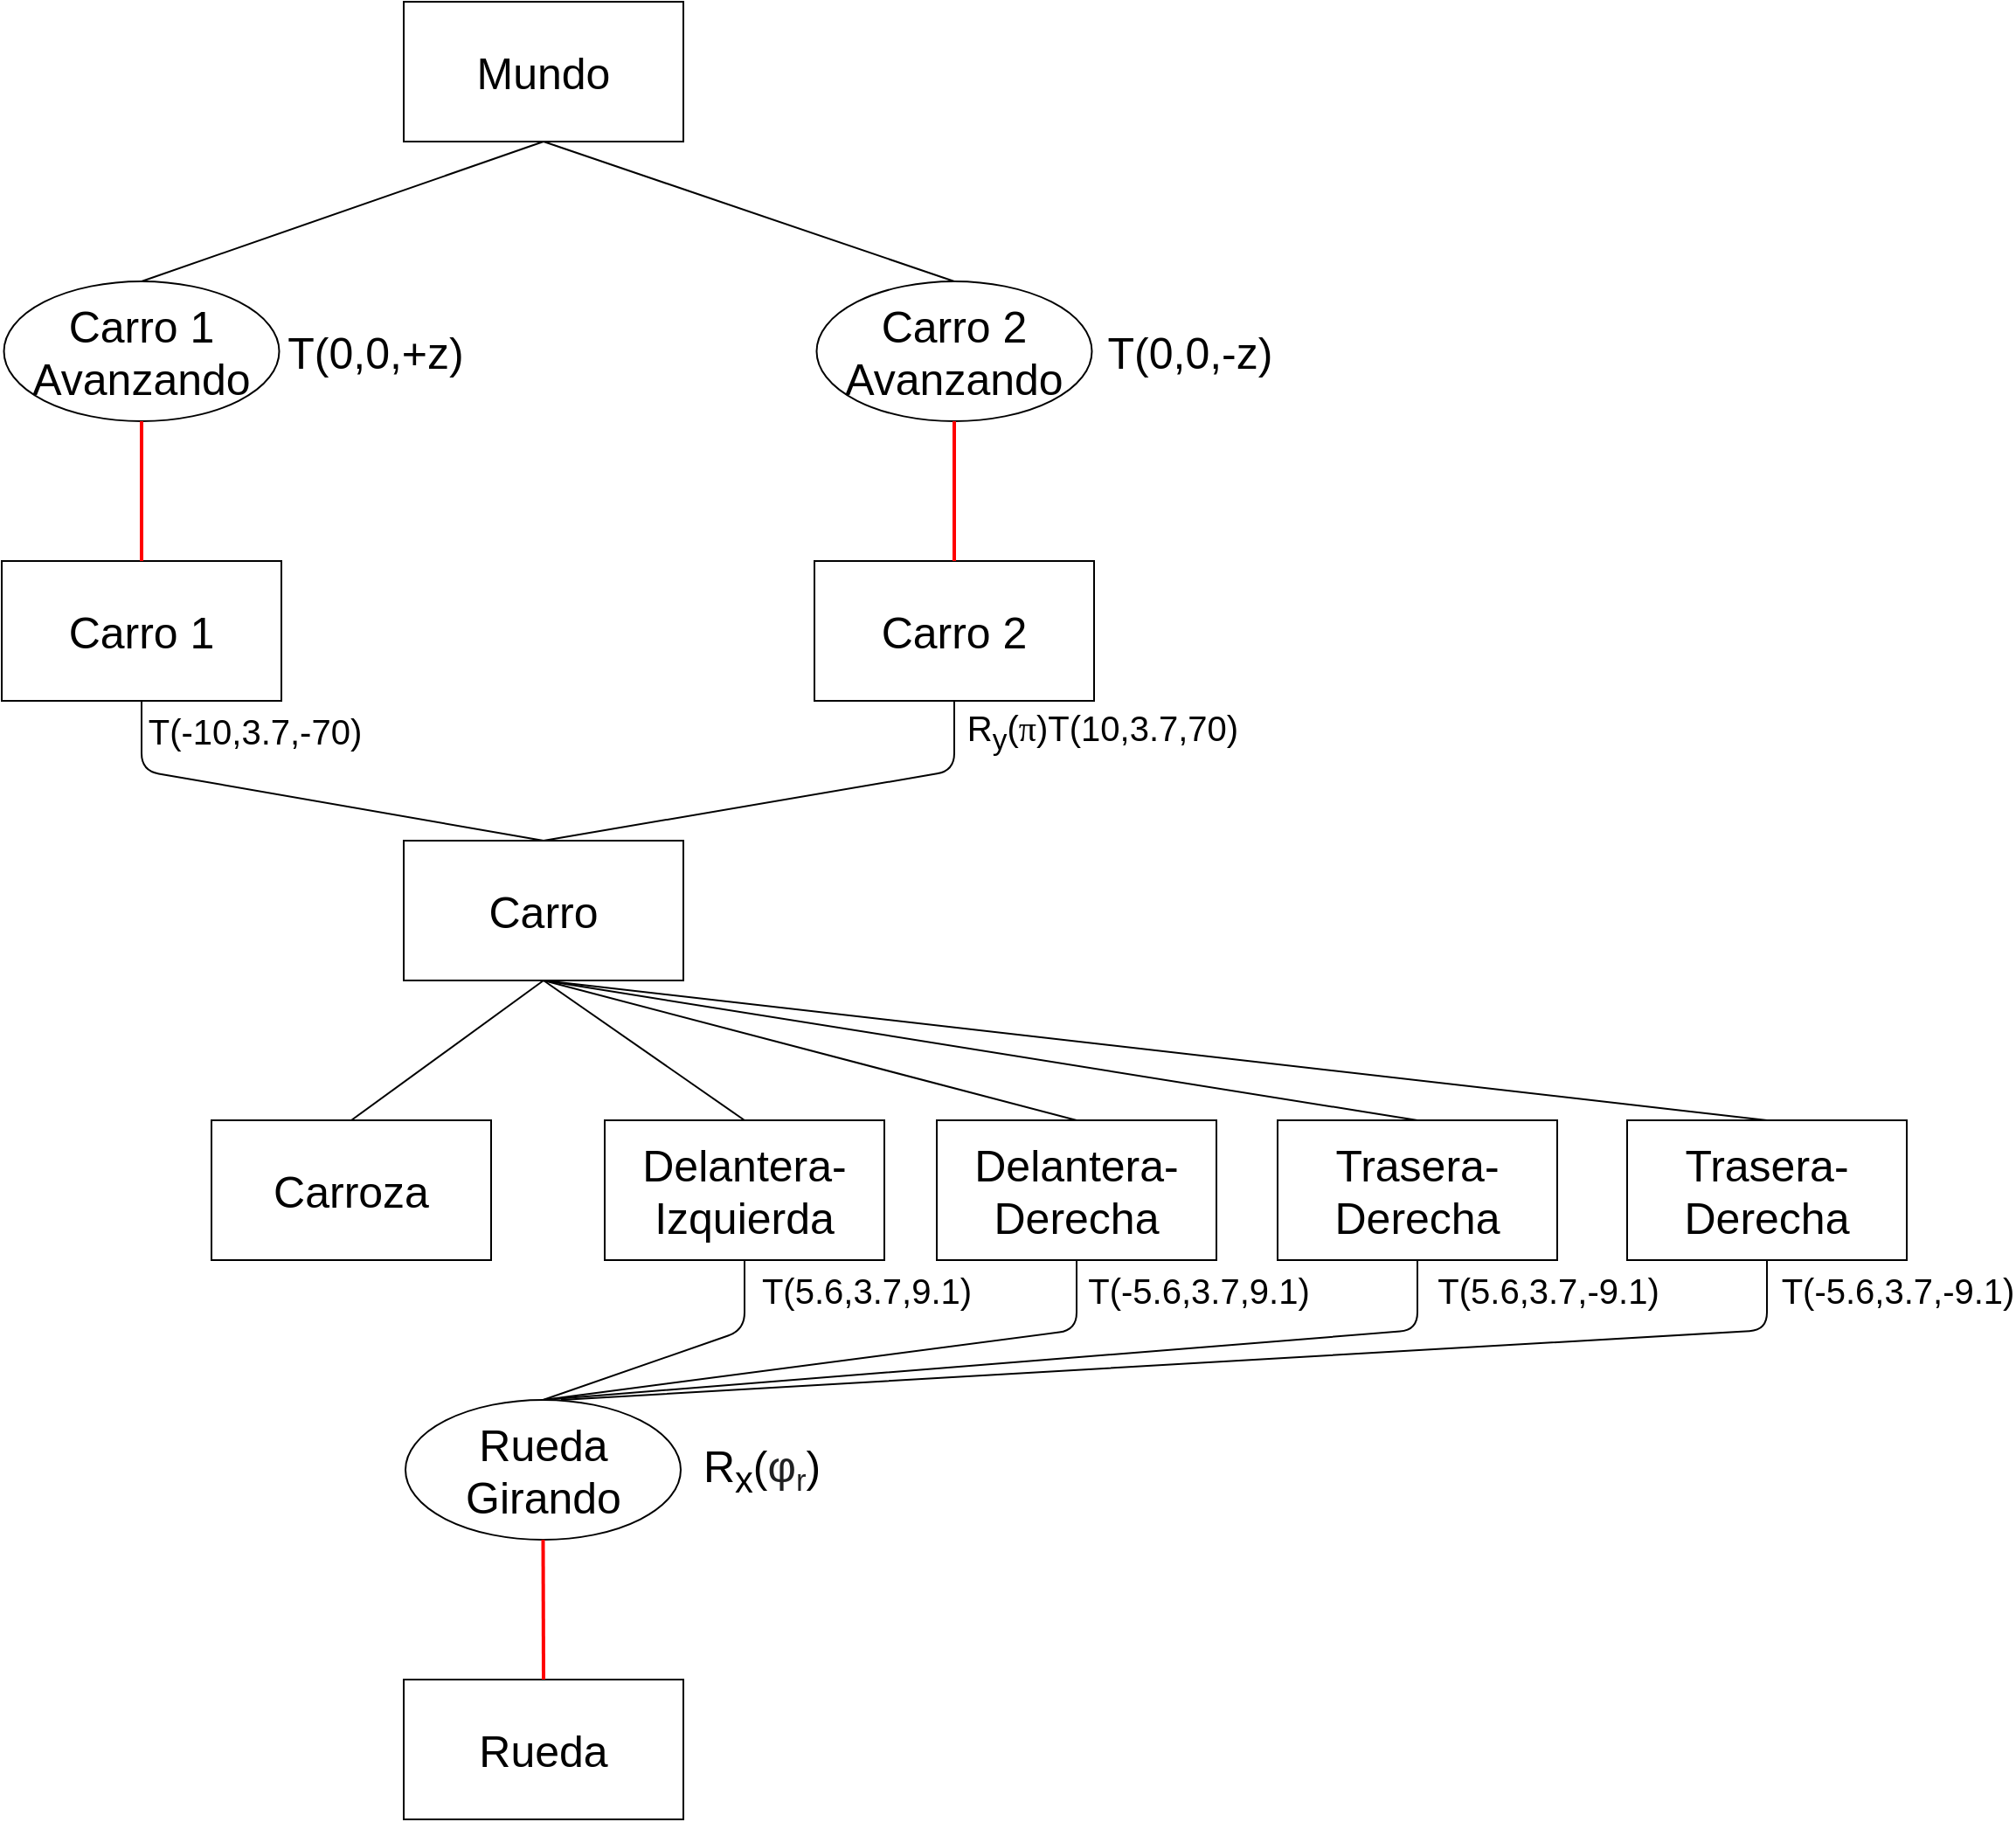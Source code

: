 <mxfile version="15.3.5" type="github">
  <diagram id="cqHXCnGCtyu4s2-Vgqh2" name="Page-1">
    <mxGraphModel dx="-278" dy="798" grid="1" gridSize="10" guides="1" tooltips="1" connect="1" arrows="1" fold="1" page="1" pageScale="1" pageWidth="1700" pageHeight="1100" math="0" shadow="0">
      <root>
        <mxCell id="0" />
        <mxCell id="1" parent="0" />
        <mxCell id="Aj6nQ7FYxMCERvvkz5QT-1" value="Rueda" style="rounded=0;whiteSpace=wrap;html=1;hachureGap=4;pointerEvents=0;fontSize=25;" vertex="1" parent="1">
          <mxGeometry x="2470" y="1000" width="160" height="80" as="geometry" />
        </mxCell>
        <mxCell id="Aj6nQ7FYxMCERvvkz5QT-2" value="Rueda&lt;br&gt;Girando" style="ellipse;whiteSpace=wrap;html=1;hachureGap=4;pointerEvents=0;fontSize=25;" vertex="1" parent="1">
          <mxGeometry x="2471" y="840" width="157.5" height="80" as="geometry" />
        </mxCell>
        <mxCell id="Aj6nQ7FYxMCERvvkz5QT-5" value="R&lt;sub&gt;x&lt;/sub&gt;(&lt;span style=&quot;color: rgb(32 , 33 , 34) ; font-family: sans-serif ; background-color: rgb(255 , 255 , 255)&quot;&gt;&lt;font style=&quot;font-size: 25px&quot;&gt;φ&lt;/font&gt;&lt;font style=&quot;font-size: 20.833px&quot;&gt;&lt;sub&gt;r&lt;/sub&gt;&lt;/font&gt;&lt;/span&gt;)" style="text;html=1;strokeColor=none;fillColor=none;align=center;verticalAlign=middle;whiteSpace=wrap;rounded=0;hachureGap=4;pointerEvents=0;fontSize=25;" vertex="1" parent="1">
          <mxGeometry x="2655" y="870" width="40" height="20" as="geometry" />
        </mxCell>
        <mxCell id="Aj6nQ7FYxMCERvvkz5QT-6" value="Delantera-&lt;br&gt;Izquierda" style="rounded=0;whiteSpace=wrap;html=1;hachureGap=4;pointerEvents=0;fontSize=25;" vertex="1" parent="1">
          <mxGeometry x="2585" y="680" width="160" height="80" as="geometry" />
        </mxCell>
        <mxCell id="Aj6nQ7FYxMCERvvkz5QT-7" value="Delantera-&lt;br&gt;Derecha" style="rounded=0;whiteSpace=wrap;html=1;hachureGap=4;pointerEvents=0;fontSize=25;" vertex="1" parent="1">
          <mxGeometry x="2775" y="680" width="160" height="80" as="geometry" />
        </mxCell>
        <mxCell id="Aj6nQ7FYxMCERvvkz5QT-9" value="Trasera-&lt;br&gt;Derecha" style="rounded=0;whiteSpace=wrap;html=1;hachureGap=4;pointerEvents=0;fontSize=25;" vertex="1" parent="1">
          <mxGeometry x="2970" y="680" width="160" height="80" as="geometry" />
        </mxCell>
        <mxCell id="Aj6nQ7FYxMCERvvkz5QT-10" value="Trasera-&lt;br&gt;Derecha" style="rounded=0;whiteSpace=wrap;html=1;hachureGap=4;pointerEvents=0;fontSize=25;" vertex="1" parent="1">
          <mxGeometry x="3170" y="680" width="160" height="80" as="geometry" />
        </mxCell>
        <mxCell id="Aj6nQ7FYxMCERvvkz5QT-15" value="" style="endArrow=none;html=1;fontSize=25;startSize=14;endSize=14;sourcePerimeterSpacing=8;targetPerimeterSpacing=8;entryX=0.5;entryY=1;entryDx=0;entryDy=0;exitX=0.5;exitY=0;exitDx=0;exitDy=0;strokeColor=#FF0000;strokeWidth=2;" edge="1" parent="1" source="Aj6nQ7FYxMCERvvkz5QT-1" target="Aj6nQ7FYxMCERvvkz5QT-2">
          <mxGeometry width="50" height="50" relative="1" as="geometry">
            <mxPoint x="2524.75" y="990" as="sourcePoint" />
            <mxPoint x="2574.75" y="940" as="targetPoint" />
          </mxGeometry>
        </mxCell>
        <mxCell id="Aj6nQ7FYxMCERvvkz5QT-16" value="" style="endArrow=none;html=1;fontSize=25;startSize=14;endSize=14;sourcePerimeterSpacing=8;targetPerimeterSpacing=8;entryX=0.5;entryY=1;entryDx=0;entryDy=0;exitX=0.5;exitY=0;exitDx=0;exitDy=0;" edge="1" parent="1" source="Aj6nQ7FYxMCERvvkz5QT-2" target="Aj6nQ7FYxMCERvvkz5QT-6">
          <mxGeometry width="50" height="50" relative="1" as="geometry">
            <mxPoint x="2655" y="840" as="sourcePoint" />
            <mxPoint x="2705" y="790" as="targetPoint" />
            <Array as="points">
              <mxPoint x="2665" y="800" />
            </Array>
          </mxGeometry>
        </mxCell>
        <mxCell id="Aj6nQ7FYxMCERvvkz5QT-17" value="" style="endArrow=none;html=1;fontSize=25;startSize=14;endSize=14;sourcePerimeterSpacing=8;targetPerimeterSpacing=8;entryX=0.5;entryY=1;entryDx=0;entryDy=0;exitX=0.5;exitY=0;exitDx=0;exitDy=0;" edge="1" parent="1" source="Aj6nQ7FYxMCERvvkz5QT-2" target="Aj6nQ7FYxMCERvvkz5QT-9">
          <mxGeometry width="50" height="50" relative="1" as="geometry">
            <mxPoint x="3000" y="860" as="sourcePoint" />
            <mxPoint x="3050" y="810" as="targetPoint" />
            <Array as="points">
              <mxPoint x="3050" y="800" />
            </Array>
          </mxGeometry>
        </mxCell>
        <mxCell id="Aj6nQ7FYxMCERvvkz5QT-18" value="" style="endArrow=none;html=1;fontSize=25;startSize=14;endSize=14;sourcePerimeterSpacing=8;targetPerimeterSpacing=8;entryX=0.5;entryY=1;entryDx=0;entryDy=0;exitX=0.5;exitY=0;exitDx=0;exitDy=0;" edge="1" parent="1" source="Aj6nQ7FYxMCERvvkz5QT-2" target="Aj6nQ7FYxMCERvvkz5QT-7">
          <mxGeometry width="50" height="50" relative="1" as="geometry">
            <mxPoint x="2775" y="850" as="sourcePoint" />
            <mxPoint x="2825" y="800" as="targetPoint" />
            <Array as="points">
              <mxPoint x="2855" y="800" />
            </Array>
          </mxGeometry>
        </mxCell>
        <mxCell id="Aj6nQ7FYxMCERvvkz5QT-19" value="" style="endArrow=none;html=1;fontSize=25;startSize=14;endSize=14;sourcePerimeterSpacing=8;targetPerimeterSpacing=8;entryX=0.5;entryY=1;entryDx=0;entryDy=0;" edge="1" parent="1" target="Aj6nQ7FYxMCERvvkz5QT-10">
          <mxGeometry width="50" height="50" relative="1" as="geometry">
            <mxPoint x="2560" y="840" as="sourcePoint" />
            <mxPoint x="3260" y="780" as="targetPoint" />
            <Array as="points">
              <mxPoint x="3250" y="800" />
            </Array>
          </mxGeometry>
        </mxCell>
        <mxCell id="Aj6nQ7FYxMCERvvkz5QT-23" value="&lt;font style=&quot;font-size: 20px&quot;&gt;T(5.6,3.7,9.1)&lt;/font&gt;" style="text;html=1;strokeColor=none;fillColor=none;align=center;verticalAlign=middle;whiteSpace=wrap;rounded=0;hachureGap=4;pointerEvents=0;fontSize=25;" vertex="1" parent="1">
          <mxGeometry x="2670" y="760" width="130" height="30" as="geometry" />
        </mxCell>
        <mxCell id="Aj6nQ7FYxMCERvvkz5QT-25" value="&lt;font style=&quot;font-size: 20px&quot;&gt;T(-5.6,3.7,9.1)&lt;/font&gt;" style="text;html=1;strokeColor=none;fillColor=none;align=center;verticalAlign=middle;whiteSpace=wrap;rounded=0;hachureGap=4;pointerEvents=0;fontSize=25;" vertex="1" parent="1">
          <mxGeometry x="2860" y="760" width="130" height="30" as="geometry" />
        </mxCell>
        <mxCell id="Aj6nQ7FYxMCERvvkz5QT-26" value="&lt;font style=&quot;font-size: 20px&quot;&gt;T(5.6,3.7,-9.1)&lt;/font&gt;" style="text;html=1;strokeColor=none;fillColor=none;align=center;verticalAlign=middle;whiteSpace=wrap;rounded=0;hachureGap=4;pointerEvents=0;fontSize=25;" vertex="1" parent="1">
          <mxGeometry x="3060" y="760" width="130" height="30" as="geometry" />
        </mxCell>
        <mxCell id="Aj6nQ7FYxMCERvvkz5QT-27" value="&lt;font style=&quot;font-size: 20px&quot;&gt;T(-5.6,3.7,-9.1)&lt;/font&gt;" style="text;html=1;strokeColor=none;fillColor=none;align=center;verticalAlign=middle;whiteSpace=wrap;rounded=0;hachureGap=4;pointerEvents=0;fontSize=25;" vertex="1" parent="1">
          <mxGeometry x="3260" y="760" width="130" height="30" as="geometry" />
        </mxCell>
        <mxCell id="Aj6nQ7FYxMCERvvkz5QT-30" value="Carroza" style="rounded=0;whiteSpace=wrap;html=1;hachureGap=4;pointerEvents=0;fontSize=25;" vertex="1" parent="1">
          <mxGeometry x="2360" y="680" width="160" height="80" as="geometry" />
        </mxCell>
        <mxCell id="Aj6nQ7FYxMCERvvkz5QT-31" value="Carro" style="rounded=0;whiteSpace=wrap;html=1;hachureGap=4;pointerEvents=0;fontSize=25;" vertex="1" parent="1">
          <mxGeometry x="2470" y="520" width="160" height="80" as="geometry" />
        </mxCell>
        <mxCell id="Aj6nQ7FYxMCERvvkz5QT-32" value="" style="endArrow=none;html=1;fontSize=25;startSize=14;endSize=14;sourcePerimeterSpacing=8;targetPerimeterSpacing=8;entryX=0.5;entryY=1;entryDx=0;entryDy=0;exitX=0.5;exitY=0;exitDx=0;exitDy=0;" edge="1" parent="1" source="Aj6nQ7FYxMCERvvkz5QT-30" target="Aj6nQ7FYxMCERvvkz5QT-31">
          <mxGeometry width="50" height="50" relative="1" as="geometry">
            <mxPoint x="2410" y="660" as="sourcePoint" />
            <mxPoint x="2460" y="610" as="targetPoint" />
          </mxGeometry>
        </mxCell>
        <mxCell id="Aj6nQ7FYxMCERvvkz5QT-33" value="" style="endArrow=none;html=1;fontSize=25;startSize=14;endSize=14;sourcePerimeterSpacing=8;targetPerimeterSpacing=8;entryX=0.5;entryY=1;entryDx=0;entryDy=0;exitX=0.5;exitY=0;exitDx=0;exitDy=0;" edge="1" parent="1" source="Aj6nQ7FYxMCERvvkz5QT-6" target="Aj6nQ7FYxMCERvvkz5QT-31">
          <mxGeometry width="50" height="50" relative="1" as="geometry">
            <mxPoint x="2620" y="670" as="sourcePoint" />
            <mxPoint x="2670" y="620" as="targetPoint" />
          </mxGeometry>
        </mxCell>
        <mxCell id="Aj6nQ7FYxMCERvvkz5QT-34" value="" style="endArrow=none;html=1;fontSize=25;startSize=14;endSize=14;sourcePerimeterSpacing=8;targetPerimeterSpacing=8;exitX=0.5;exitY=0;exitDx=0;exitDy=0;entryX=0.5;entryY=1;entryDx=0;entryDy=0;" edge="1" parent="1" source="Aj6nQ7FYxMCERvvkz5QT-10" target="Aj6nQ7FYxMCERvvkz5QT-31">
          <mxGeometry width="50" height="50" relative="1" as="geometry">
            <mxPoint x="3225" y="650" as="sourcePoint" />
            <mxPoint x="3275" y="600" as="targetPoint" />
          </mxGeometry>
        </mxCell>
        <mxCell id="Aj6nQ7FYxMCERvvkz5QT-35" value="" style="endArrow=none;html=1;fontSize=25;startSize=14;endSize=14;sourcePerimeterSpacing=8;targetPerimeterSpacing=8;exitX=0.5;exitY=0;exitDx=0;exitDy=0;entryX=0.5;entryY=1;entryDx=0;entryDy=0;" edge="1" parent="1" source="Aj6nQ7FYxMCERvvkz5QT-9" target="Aj6nQ7FYxMCERvvkz5QT-31">
          <mxGeometry width="50" height="50" relative="1" as="geometry">
            <mxPoint x="3010" y="660" as="sourcePoint" />
            <mxPoint x="3060" y="610" as="targetPoint" />
          </mxGeometry>
        </mxCell>
        <mxCell id="Aj6nQ7FYxMCERvvkz5QT-36" value="" style="endArrow=none;html=1;fontSize=25;startSize=14;endSize=14;sourcePerimeterSpacing=8;targetPerimeterSpacing=8;exitX=0.5;exitY=0;exitDx=0;exitDy=0;entryX=0.5;entryY=1;entryDx=0;entryDy=0;" edge="1" parent="1" source="Aj6nQ7FYxMCERvvkz5QT-7" target="Aj6nQ7FYxMCERvvkz5QT-31">
          <mxGeometry width="50" height="50" relative="1" as="geometry">
            <mxPoint x="2885" y="640" as="sourcePoint" />
            <mxPoint x="2935" y="590" as="targetPoint" />
          </mxGeometry>
        </mxCell>
        <mxCell id="Aj6nQ7FYxMCERvvkz5QT-37" value="Carro 1" style="rounded=0;whiteSpace=wrap;html=1;hachureGap=4;pointerEvents=0;fontSize=25;" vertex="1" parent="1">
          <mxGeometry x="2240" y="360" width="160" height="80" as="geometry" />
        </mxCell>
        <mxCell id="Aj6nQ7FYxMCERvvkz5QT-38" value="" style="endArrow=none;html=1;fontSize=25;startSize=14;endSize=14;sourcePerimeterSpacing=8;targetPerimeterSpacing=8;exitX=0.5;exitY=0;exitDx=0;exitDy=0;entryX=0.5;entryY=1;entryDx=0;entryDy=0;" edge="1" parent="1" source="Aj6nQ7FYxMCERvvkz5QT-31" target="Aj6nQ7FYxMCERvvkz5QT-37">
          <mxGeometry width="50" height="50" relative="1" as="geometry">
            <mxPoint x="2570" y="510" as="sourcePoint" />
            <mxPoint x="2620" y="460" as="targetPoint" />
            <Array as="points">
              <mxPoint x="2320" y="480" />
            </Array>
          </mxGeometry>
        </mxCell>
        <mxCell id="Aj6nQ7FYxMCERvvkz5QT-39" value="Carro 2" style="rounded=0;whiteSpace=wrap;html=1;hachureGap=4;pointerEvents=0;fontSize=25;" vertex="1" parent="1">
          <mxGeometry x="2705" y="360" width="160" height="80" as="geometry" />
        </mxCell>
        <mxCell id="Aj6nQ7FYxMCERvvkz5QT-40" value="" style="endArrow=none;html=1;fontSize=25;startSize=14;endSize=14;sourcePerimeterSpacing=8;targetPerimeterSpacing=8;entryX=0.5;entryY=1;entryDx=0;entryDy=0;exitX=0.5;exitY=0;exitDx=0;exitDy=0;" edge="1" parent="1" source="Aj6nQ7FYxMCERvvkz5QT-31" target="Aj6nQ7FYxMCERvvkz5QT-39">
          <mxGeometry width="50" height="50" relative="1" as="geometry">
            <mxPoint x="2620" y="470" as="sourcePoint" />
            <mxPoint x="2670" y="420" as="targetPoint" />
            <Array as="points">
              <mxPoint x="2785" y="480" />
            </Array>
          </mxGeometry>
        </mxCell>
        <mxCell id="Aj6nQ7FYxMCERvvkz5QT-41" value="&lt;font style=&quot;font-size: 20px&quot;&gt;T(-10,3.7,-70)&lt;/font&gt;" style="text;html=1;strokeColor=none;fillColor=none;align=center;verticalAlign=middle;whiteSpace=wrap;rounded=0;hachureGap=4;pointerEvents=0;fontSize=25;" vertex="1" parent="1">
          <mxGeometry x="2320" y="440" width="130" height="30" as="geometry" />
        </mxCell>
        <mxCell id="Aj6nQ7FYxMCERvvkz5QT-42" value="&lt;font style=&quot;font-size: 20px&quot;&gt;R&lt;span&gt;&lt;sub&gt;y&lt;/sub&gt;&lt;/span&gt;(&lt;span style=&quot;font-family: &amp;#34;linux libertine&amp;#34; , &amp;#34;georgia&amp;#34; , &amp;#34;times&amp;#34; , serif&quot;&gt;π&lt;/span&gt;)&lt;span&gt;T(10,3.7,70)&lt;/span&gt;&lt;/font&gt;" style="text;html=1;strokeColor=none;fillColor=none;align=center;verticalAlign=middle;whiteSpace=wrap;rounded=0;hachureGap=4;pointerEvents=0;fontSize=25;" vertex="1" parent="1">
          <mxGeometry x="2790" y="440" width="160" height="30" as="geometry" />
        </mxCell>
        <mxCell id="Aj6nQ7FYxMCERvvkz5QT-43" value="Carro 1&lt;br&gt;Avanzando" style="ellipse;whiteSpace=wrap;html=1;hachureGap=4;pointerEvents=0;fontSize=25;" vertex="1" parent="1">
          <mxGeometry x="2241.25" y="200" width="157.5" height="80" as="geometry" />
        </mxCell>
        <mxCell id="Aj6nQ7FYxMCERvvkz5QT-44" value="Carro 2&lt;br&gt;Avanzando" style="ellipse;whiteSpace=wrap;html=1;hachureGap=4;pointerEvents=0;fontSize=25;" vertex="1" parent="1">
          <mxGeometry x="2706.25" y="200" width="157.5" height="80" as="geometry" />
        </mxCell>
        <mxCell id="Aj6nQ7FYxMCERvvkz5QT-45" value="" style="endArrow=none;html=1;fontSize=25;startSize=14;endSize=14;sourcePerimeterSpacing=8;targetPerimeterSpacing=8;exitX=0.5;exitY=0;exitDx=0;exitDy=0;entryX=0.5;entryY=1;entryDx=0;entryDy=0;fillColor=#f8cecc;strokeColor=#FF0000;strokeWidth=2;" edge="1" parent="1" source="Aj6nQ7FYxMCERvvkz5QT-37" target="Aj6nQ7FYxMCERvvkz5QT-43">
          <mxGeometry width="50" height="50" relative="1" as="geometry">
            <mxPoint x="2380" y="330" as="sourcePoint" />
            <mxPoint x="2430" y="280" as="targetPoint" />
          </mxGeometry>
        </mxCell>
        <mxCell id="Aj6nQ7FYxMCERvvkz5QT-46" value="" style="endArrow=none;html=1;fontSize=25;startSize=14;endSize=14;sourcePerimeterSpacing=8;targetPerimeterSpacing=8;exitX=0.5;exitY=0;exitDx=0;exitDy=0;entryX=0.5;entryY=1;entryDx=0;entryDy=0;strokeColor=#FF0000;strokeWidth=2;" edge="1" parent="1" source="Aj6nQ7FYxMCERvvkz5QT-39" target="Aj6nQ7FYxMCERvvkz5QT-44">
          <mxGeometry width="50" height="50" relative="1" as="geometry">
            <mxPoint x="2900" y="310" as="sourcePoint" />
            <mxPoint x="2950" y="260" as="targetPoint" />
          </mxGeometry>
        </mxCell>
        <mxCell id="Aj6nQ7FYxMCERvvkz5QT-47" value="T(0,0,+z)" style="text;html=1;strokeColor=none;fillColor=none;align=center;verticalAlign=middle;whiteSpace=wrap;rounded=0;hachureGap=4;pointerEvents=0;fontSize=25;" vertex="1" parent="1">
          <mxGeometry x="2398.75" y="230" width="110" height="20" as="geometry" />
        </mxCell>
        <mxCell id="Aj6nQ7FYxMCERvvkz5QT-48" value="T(0,0,-z)" style="text;html=1;strokeColor=none;fillColor=none;align=center;verticalAlign=middle;whiteSpace=wrap;rounded=0;hachureGap=4;pointerEvents=0;fontSize=25;" vertex="1" parent="1">
          <mxGeometry x="2865" y="230" width="110" height="20" as="geometry" />
        </mxCell>
        <mxCell id="Aj6nQ7FYxMCERvvkz5QT-49" value="Mundo" style="rounded=0;whiteSpace=wrap;html=1;hachureGap=4;pointerEvents=0;fontSize=25;" vertex="1" parent="1">
          <mxGeometry x="2470" y="40" width="160" height="80" as="geometry" />
        </mxCell>
        <mxCell id="Aj6nQ7FYxMCERvvkz5QT-50" value="" style="endArrow=none;html=1;fontSize=25;startSize=14;endSize=14;sourcePerimeterSpacing=8;targetPerimeterSpacing=8;entryX=0.5;entryY=1;entryDx=0;entryDy=0;exitX=0.5;exitY=0;exitDx=0;exitDy=0;" edge="1" parent="1" source="Aj6nQ7FYxMCERvvkz5QT-43" target="Aj6nQ7FYxMCERvvkz5QT-49">
          <mxGeometry width="50" height="50" relative="1" as="geometry">
            <mxPoint x="2480" y="210" as="sourcePoint" />
            <mxPoint x="2530" y="160" as="targetPoint" />
          </mxGeometry>
        </mxCell>
        <mxCell id="Aj6nQ7FYxMCERvvkz5QT-51" value="" style="endArrow=none;html=1;fontSize=25;startSize=14;endSize=14;sourcePerimeterSpacing=8;targetPerimeterSpacing=8;entryX=0.5;entryY=1;entryDx=0;entryDy=0;exitX=0.5;exitY=0;exitDx=0;exitDy=0;" edge="1" parent="1" source="Aj6nQ7FYxMCERvvkz5QT-44" target="Aj6nQ7FYxMCERvvkz5QT-49">
          <mxGeometry width="50" height="50" relative="1" as="geometry">
            <mxPoint x="2780" y="220" as="sourcePoint" />
            <mxPoint x="2830" y="170" as="targetPoint" />
          </mxGeometry>
        </mxCell>
      </root>
    </mxGraphModel>
  </diagram>
</mxfile>

